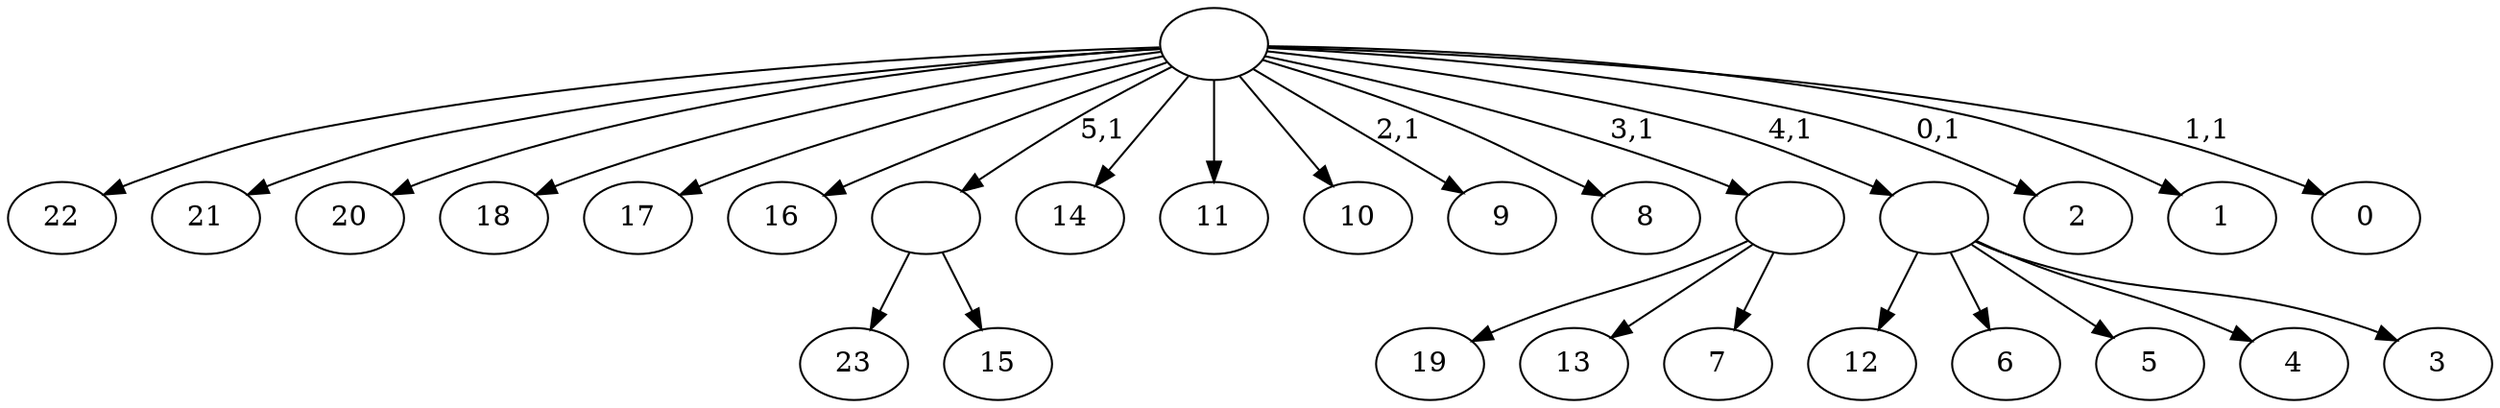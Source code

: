 digraph T {
	30 [label="23"]
	29 [label="22"]
	28 [label="21"]
	27 [label="20"]
	26 [label="19"]
	25 [label="18"]
	24 [label="17"]
	23 [label="16"]
	22 [label="15"]
	21 [label=""]
	20 [label="14"]
	19 [label="13"]
	18 [label="12"]
	17 [label="11"]
	16 [label="10"]
	15 [label="9"]
	13 [label="8"]
	12 [label="7"]
	11 [label=""]
	10 [label="6"]
	9 [label="5"]
	8 [label="4"]
	7 [label="3"]
	6 [label=""]
	5 [label="2"]
	3 [label="1"]
	2 [label="0"]
	0 [label=""]
	21 -> 30 [label=""]
	21 -> 22 [label=""]
	11 -> 26 [label=""]
	11 -> 19 [label=""]
	11 -> 12 [label=""]
	6 -> 18 [label=""]
	6 -> 10 [label=""]
	6 -> 9 [label=""]
	6 -> 8 [label=""]
	6 -> 7 [label=""]
	0 -> 2 [label="1,1"]
	0 -> 5 [label="0,1"]
	0 -> 15 [label="2,1"]
	0 -> 29 [label=""]
	0 -> 28 [label=""]
	0 -> 27 [label=""]
	0 -> 25 [label=""]
	0 -> 24 [label=""]
	0 -> 23 [label=""]
	0 -> 21 [label="5,1"]
	0 -> 20 [label=""]
	0 -> 17 [label=""]
	0 -> 16 [label=""]
	0 -> 13 [label=""]
	0 -> 11 [label="3,1"]
	0 -> 6 [label="4,1"]
	0 -> 3 [label=""]
}
